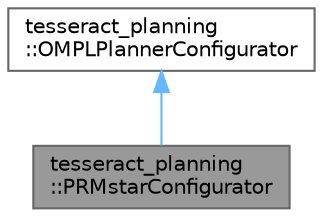 digraph "tesseract_planning::PRMstarConfigurator"
{
 // LATEX_PDF_SIZE
  bgcolor="transparent";
  edge [fontname=Helvetica,fontsize=10,labelfontname=Helvetica,labelfontsize=10];
  node [fontname=Helvetica,fontsize=10,shape=box,height=0.2,width=0.4];
  Node1 [label="tesseract_planning\l::PRMstarConfigurator",height=0.2,width=0.4,color="gray40", fillcolor="grey60", style="filled", fontcolor="black",tooltip=" "];
  Node2 -> Node1 [dir="back",color="steelblue1",style="solid"];
  Node2 [label="tesseract_planning\l::OMPLPlannerConfigurator",height=0.2,width=0.4,color="gray40", fillcolor="white", style="filled",URL="$dd/ddf/structtesseract__planning_1_1OMPLPlannerConfigurator.html",tooltip=" "];
}
